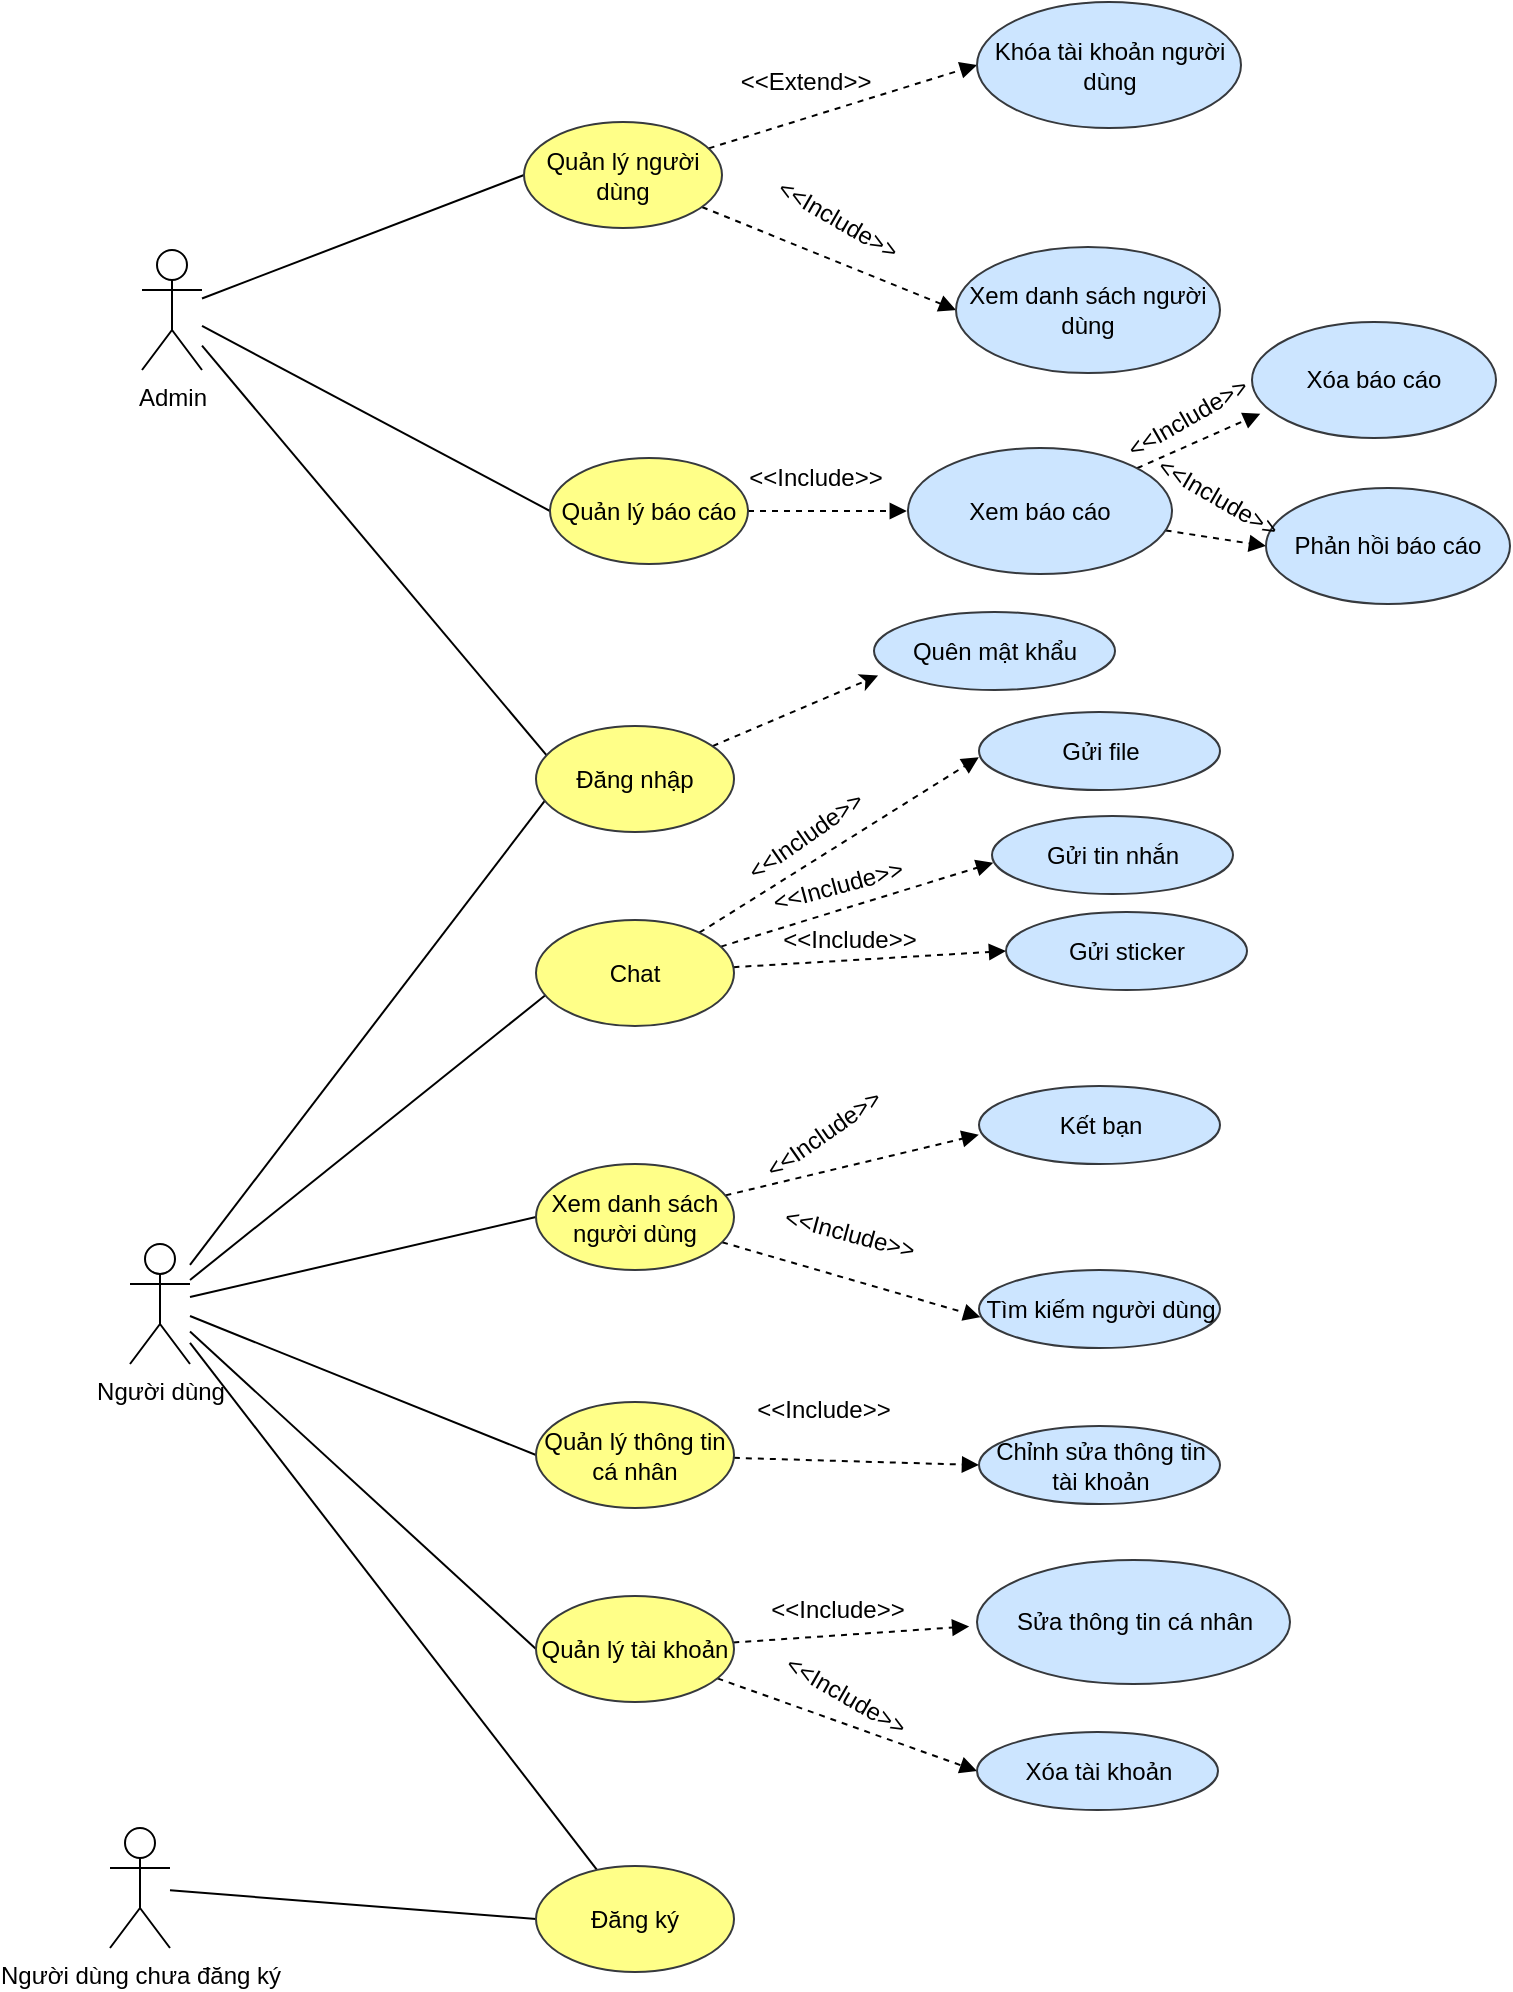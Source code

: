 <mxfile version="14.0.1" type="device"><diagram id="DNSbYBQ4-oFEAcSLgjdP" name="Page-1"><mxGraphModel dx="994" dy="573" grid="0" gridSize="10" guides="1" tooltips="1" connect="1" arrows="1" fold="1" page="1" pageScale="1" pageWidth="827" pageHeight="1169" math="0" shadow="0"><root><mxCell id="0"/><mxCell id="1" parent="0"/><mxCell id="rSDEaMfjauKcQwQZ0Z_e-24" style="edgeStyle=none;rounded=0;orthogonalLoop=1;jettySize=auto;html=1;entryX=0;entryY=0.5;entryDx=0;entryDy=0;endArrow=none;endFill=0;" parent="1" source="rSDEaMfjauKcQwQZ0Z_e-1" target="rSDEaMfjauKcQwQZ0Z_e-8" edge="1"><mxGeometry relative="1" as="geometry"/></mxCell><mxCell id="rSDEaMfjauKcQwQZ0Z_e-25" style="edgeStyle=none;rounded=0;orthogonalLoop=1;jettySize=auto;html=1;entryX=0;entryY=0.5;entryDx=0;entryDy=0;endArrow=none;endFill=0;" parent="1" source="rSDEaMfjauKcQwQZ0Z_e-1" target="rSDEaMfjauKcQwQZ0Z_e-10" edge="1"><mxGeometry relative="1" as="geometry"/></mxCell><mxCell id="rSDEaMfjauKcQwQZ0Z_e-26" style="edgeStyle=none;rounded=0;orthogonalLoop=1;jettySize=auto;html=1;entryX=0.055;entryY=0.279;entryDx=0;entryDy=0;entryPerimeter=0;endArrow=none;endFill=0;" parent="1" source="rSDEaMfjauKcQwQZ0Z_e-1" target="rSDEaMfjauKcQwQZ0Z_e-5" edge="1"><mxGeometry relative="1" as="geometry"/></mxCell><mxCell id="rSDEaMfjauKcQwQZ0Z_e-1" value="Admin" style="shape=umlActor;verticalLabelPosition=bottom;verticalAlign=top;html=1;outlineConnect=0;" parent="1" vertex="1"><mxGeometry x="82" y="160" width="30" height="60" as="geometry"/></mxCell><mxCell id="rSDEaMfjauKcQwQZ0Z_e-38" style="edgeStyle=none;rounded=0;orthogonalLoop=1;jettySize=auto;html=1;entryX=0.046;entryY=0.702;entryDx=0;entryDy=0;entryPerimeter=0;endArrow=none;endFill=0;" parent="1" source="rSDEaMfjauKcQwQZ0Z_e-2" target="rSDEaMfjauKcQwQZ0Z_e-5" edge="1"><mxGeometry relative="1" as="geometry"/></mxCell><mxCell id="rSDEaMfjauKcQwQZ0Z_e-39" style="edgeStyle=none;rounded=0;orthogonalLoop=1;jettySize=auto;html=1;entryX=0.055;entryY=0.698;entryDx=0;entryDy=0;entryPerimeter=0;endArrow=none;endFill=0;" parent="1" source="rSDEaMfjauKcQwQZ0Z_e-2" target="rSDEaMfjauKcQwQZ0Z_e-7" edge="1"><mxGeometry relative="1" as="geometry"/></mxCell><mxCell id="rSDEaMfjauKcQwQZ0Z_e-40" style="edgeStyle=none;rounded=0;orthogonalLoop=1;jettySize=auto;html=1;entryX=0;entryY=0.5;entryDx=0;entryDy=0;endArrow=none;endFill=0;" parent="1" source="rSDEaMfjauKcQwQZ0Z_e-2" target="rSDEaMfjauKcQwQZ0Z_e-31" edge="1"><mxGeometry relative="1" as="geometry"/></mxCell><mxCell id="rSDEaMfjauKcQwQZ0Z_e-41" style="edgeStyle=none;rounded=0;orthogonalLoop=1;jettySize=auto;html=1;entryX=0;entryY=0.5;entryDx=0;entryDy=0;endArrow=none;endFill=0;" parent="1" source="rSDEaMfjauKcQwQZ0Z_e-2" target="rSDEaMfjauKcQwQZ0Z_e-6" edge="1"><mxGeometry relative="1" as="geometry"/></mxCell><mxCell id="rSDEaMfjauKcQwQZ0Z_e-42" style="edgeStyle=none;rounded=0;orthogonalLoop=1;jettySize=auto;html=1;entryX=0;entryY=0.5;entryDx=0;entryDy=0;endArrow=none;endFill=0;" parent="1" source="rSDEaMfjauKcQwQZ0Z_e-2" target="rSDEaMfjauKcQwQZ0Z_e-9" edge="1"><mxGeometry relative="1" as="geometry"/></mxCell><mxCell id="rSDEaMfjauKcQwQZ0Z_e-43" style="edgeStyle=none;rounded=0;orthogonalLoop=1;jettySize=auto;html=1;endArrow=none;endFill=0;" parent="1" source="rSDEaMfjauKcQwQZ0Z_e-2" target="rSDEaMfjauKcQwQZ0Z_e-11" edge="1"><mxGeometry relative="1" as="geometry"/></mxCell><mxCell id="rSDEaMfjauKcQwQZ0Z_e-2" value="Người dùng" style="shape=umlActor;verticalLabelPosition=bottom;verticalAlign=top;html=1;outlineConnect=0;" parent="1" vertex="1"><mxGeometry x="76" y="657" width="30" height="60" as="geometry"/></mxCell><mxCell id="rSDEaMfjauKcQwQZ0Z_e-37" style="edgeStyle=none;rounded=0;orthogonalLoop=1;jettySize=auto;html=1;entryX=0;entryY=0.5;entryDx=0;entryDy=0;endArrow=none;endFill=0;" parent="1" source="rSDEaMfjauKcQwQZ0Z_e-3" target="rSDEaMfjauKcQwQZ0Z_e-11" edge="1"><mxGeometry relative="1" as="geometry"/></mxCell><mxCell id="rSDEaMfjauKcQwQZ0Z_e-3" value="Người dùng chưa đăng ký" style="shape=umlActor;verticalLabelPosition=bottom;verticalAlign=top;html=1;outlineConnect=0;" parent="1" vertex="1"><mxGeometry x="66" y="949" width="30" height="60" as="geometry"/></mxCell><mxCell id="HcrICOJ2vbrME-YuQdpw-4" style="rounded=0;orthogonalLoop=1;jettySize=auto;html=1;entryX=0.017;entryY=0.815;entryDx=0;entryDy=0;entryPerimeter=0;dashed=1;" edge="1" parent="1" source="rSDEaMfjauKcQwQZ0Z_e-5" target="HcrICOJ2vbrME-YuQdpw-1"><mxGeometry relative="1" as="geometry"/></mxCell><mxCell id="rSDEaMfjauKcQwQZ0Z_e-5" value="Đăng nhập" style="ellipse;whiteSpace=wrap;html=1;fillColor=#ffff88;strokeColor=#36393d;" parent="1" vertex="1"><mxGeometry x="279" y="398" width="99" height="53" as="geometry"/></mxCell><mxCell id="5jJWjrrpwszqvyeSLlf5-12" style="edgeStyle=none;rounded=0;orthogonalLoop=1;jettySize=auto;html=1;entryX=0;entryY=0.5;entryDx=0;entryDy=0;dashed=1;endArrow=block;endFill=1;" parent="1" source="rSDEaMfjauKcQwQZ0Z_e-6" target="rSDEaMfjauKcQwQZ0Z_e-34" edge="1"><mxGeometry relative="1" as="geometry"/></mxCell><mxCell id="rSDEaMfjauKcQwQZ0Z_e-6" value="Quản lý thông tin cá nhân" style="ellipse;whiteSpace=wrap;html=1;fillColor=#ffff88;strokeColor=#36393d;" parent="1" vertex="1"><mxGeometry x="279" y="736" width="99" height="53" as="geometry"/></mxCell><mxCell id="5jJWjrrpwszqvyeSLlf5-4" style="rounded=0;orthogonalLoop=1;jettySize=auto;html=1;endArrow=block;endFill=1;dashed=1;entryX=0;entryY=0.5;entryDx=0;entryDy=0;" parent="1" source="rSDEaMfjauKcQwQZ0Z_e-7" target="5jJWjrrpwszqvyeSLlf5-3" edge="1"><mxGeometry relative="1" as="geometry"><mxPoint x="497.2" y="513.6" as="targetPoint"/></mxGeometry></mxCell><mxCell id="5jJWjrrpwszqvyeSLlf5-5" style="edgeStyle=none;rounded=0;orthogonalLoop=1;jettySize=auto;html=1;entryX=0.005;entryY=0.6;entryDx=0;entryDy=0;entryPerimeter=0;dashed=1;endArrow=block;endFill=1;" parent="1" source="rSDEaMfjauKcQwQZ0Z_e-7" target="5jJWjrrpwszqvyeSLlf5-2" edge="1"><mxGeometry relative="1" as="geometry"/></mxCell><mxCell id="5jJWjrrpwszqvyeSLlf5-6" style="edgeStyle=none;rounded=0;orthogonalLoop=1;jettySize=auto;html=1;dashed=1;endArrow=block;endFill=1;" parent="1" source="rSDEaMfjauKcQwQZ0Z_e-7" edge="1"><mxGeometry relative="1" as="geometry"><mxPoint x="500.4" y="413.6" as="targetPoint"/></mxGeometry></mxCell><mxCell id="rSDEaMfjauKcQwQZ0Z_e-7" value="Chat" style="ellipse;whiteSpace=wrap;html=1;fillColor=#ffff88;strokeColor=#36393d;" parent="1" vertex="1"><mxGeometry x="279" y="495" width="99" height="53" as="geometry"/></mxCell><mxCell id="5jJWjrrpwszqvyeSLlf5-15" style="edgeStyle=none;rounded=0;orthogonalLoop=1;jettySize=auto;html=1;entryX=0;entryY=0.5;entryDx=0;entryDy=0;dashed=1;endArrow=block;endFill=1;" parent="1" source="rSDEaMfjauKcQwQZ0Z_e-8" target="rSDEaMfjauKcQwQZ0Z_e-13" edge="1"><mxGeometry relative="1" as="geometry"/></mxCell><mxCell id="5jJWjrrpwszqvyeSLlf5-16" style="edgeStyle=none;rounded=0;orthogonalLoop=1;jettySize=auto;html=1;entryX=0;entryY=0.5;entryDx=0;entryDy=0;dashed=1;endArrow=block;endFill=1;" parent="1" source="rSDEaMfjauKcQwQZ0Z_e-8" target="rSDEaMfjauKcQwQZ0Z_e-14" edge="1"><mxGeometry relative="1" as="geometry"/></mxCell><mxCell id="rSDEaMfjauKcQwQZ0Z_e-8" value="Quản lý người dùng" style="ellipse;whiteSpace=wrap;html=1;fillColor=#ffff88;strokeColor=#36393d;" parent="1" vertex="1"><mxGeometry x="273" y="96" width="99" height="53" as="geometry"/></mxCell><mxCell id="5jJWjrrpwszqvyeSLlf5-13" style="edgeStyle=none;rounded=0;orthogonalLoop=1;jettySize=auto;html=1;entryX=0;entryY=0.5;entryDx=0;entryDy=0;dashed=1;endArrow=block;endFill=1;" parent="1" source="rSDEaMfjauKcQwQZ0Z_e-9" target="rSDEaMfjauKcQwQZ0Z_e-36" edge="1"><mxGeometry relative="1" as="geometry"/></mxCell><mxCell id="5jJWjrrpwszqvyeSLlf5-24" style="edgeStyle=none;rounded=0;orthogonalLoop=1;jettySize=auto;html=1;dashed=1;endArrow=block;endFill=1;" parent="1" source="rSDEaMfjauKcQwQZ0Z_e-9" edge="1"><mxGeometry relative="1" as="geometry"><mxPoint x="495.6" y="848.2" as="targetPoint"/></mxGeometry></mxCell><mxCell id="rSDEaMfjauKcQwQZ0Z_e-9" value="Quản lý tài khoản" style="ellipse;whiteSpace=wrap;html=1;fillColor=#ffff88;strokeColor=#36393d;" parent="1" vertex="1"><mxGeometry x="279" y="833" width="99" height="53" as="geometry"/></mxCell><mxCell id="5jJWjrrpwszqvyeSLlf5-30" style="edgeStyle=none;rounded=0;orthogonalLoop=1;jettySize=auto;html=1;dashed=1;endArrow=block;endFill=1;" parent="1" source="rSDEaMfjauKcQwQZ0Z_e-10" edge="1"><mxGeometry relative="1" as="geometry"><mxPoint x="464.4" y="290.5" as="targetPoint"/></mxGeometry></mxCell><mxCell id="rSDEaMfjauKcQwQZ0Z_e-10" value="Quản lý báo cáo" style="ellipse;whiteSpace=wrap;html=1;fillColor=#ffff88;strokeColor=#36393d;" parent="1" vertex="1"><mxGeometry x="286" y="264" width="99" height="53" as="geometry"/></mxCell><mxCell id="rSDEaMfjauKcQwQZ0Z_e-11" value="Đăng ký" style="ellipse;whiteSpace=wrap;html=1;fillColor=#ffff88;strokeColor=#36393d;" parent="1" vertex="1"><mxGeometry x="279" y="968" width="99" height="53" as="geometry"/></mxCell><mxCell id="rSDEaMfjauKcQwQZ0Z_e-13" value="Khóa tài khoản người dùng" style="ellipse;whiteSpace=wrap;html=1;fillColor=#cce5ff;strokeColor=#36393d;" parent="1" vertex="1"><mxGeometry x="499.5" y="36" width="132" height="63" as="geometry"/></mxCell><mxCell id="rSDEaMfjauKcQwQZ0Z_e-14" value="Xem danh sách người dùng" style="ellipse;whiteSpace=wrap;html=1;fillColor=#cce5ff;strokeColor=#36393d;" parent="1" vertex="1"><mxGeometry x="489" y="158.5" width="132" height="63" as="geometry"/></mxCell><mxCell id="5jJWjrrpwszqvyeSLlf5-10" style="edgeStyle=none;rounded=0;orthogonalLoop=1;jettySize=auto;html=1;dashed=1;endArrow=block;endFill=1;" parent="1" source="rSDEaMfjauKcQwQZ0Z_e-31" edge="1"><mxGeometry relative="1" as="geometry"><mxPoint x="500.4" y="602.4" as="targetPoint"/></mxGeometry></mxCell><mxCell id="5jJWjrrpwszqvyeSLlf5-11" style="edgeStyle=none;rounded=0;orthogonalLoop=1;jettySize=auto;html=1;entryX=0.006;entryY=0.605;entryDx=0;entryDy=0;entryPerimeter=0;dashed=1;endArrow=block;endFill=1;" parent="1" source="rSDEaMfjauKcQwQZ0Z_e-31" target="rSDEaMfjauKcQwQZ0Z_e-33" edge="1"><mxGeometry relative="1" as="geometry"/></mxCell><mxCell id="rSDEaMfjauKcQwQZ0Z_e-31" value="Xem danh sách người dùng" style="ellipse;whiteSpace=wrap;html=1;fillColor=#ffff88;strokeColor=#36393d;" parent="1" vertex="1"><mxGeometry x="279" y="617" width="99" height="53" as="geometry"/></mxCell><mxCell id="rSDEaMfjauKcQwQZ0Z_e-32" value="Kết bạn" style="ellipse;whiteSpace=wrap;html=1;fillColor=#cce5ff;strokeColor=#36393d;" parent="1" vertex="1"><mxGeometry x="500.5" y="578" width="120.5" height="39" as="geometry"/></mxCell><mxCell id="rSDEaMfjauKcQwQZ0Z_e-33" value="Tìm kiếm người dùng" style="ellipse;whiteSpace=wrap;html=1;fillColor=#cce5ff;strokeColor=#36393d;" parent="1" vertex="1"><mxGeometry x="500.5" y="670" width="120.5" height="39" as="geometry"/></mxCell><mxCell id="rSDEaMfjauKcQwQZ0Z_e-34" value="Chỉnh sửa thông tin tài khoản" style="ellipse;whiteSpace=wrap;html=1;fillColor=#cce5ff;strokeColor=#36393d;" parent="1" vertex="1"><mxGeometry x="500.5" y="748" width="120.5" height="39" as="geometry"/></mxCell><mxCell id="rSDEaMfjauKcQwQZ0Z_e-35" value="Sửa thông tin cá nhân" style="ellipse;whiteSpace=wrap;html=1;fillColor=#cce5ff;strokeColor=#36393d;" parent="1" vertex="1"><mxGeometry x="499.5" y="815" width="156.5" height="62" as="geometry"/></mxCell><mxCell id="rSDEaMfjauKcQwQZ0Z_e-36" value="Xóa tài khoản" style="ellipse;whiteSpace=wrap;html=1;fillColor=#cce5ff;strokeColor=#36393d;" parent="1" vertex="1"><mxGeometry x="499.5" y="901" width="120.5" height="39" as="geometry"/></mxCell><mxCell id="5jJWjrrpwszqvyeSLlf5-1" value="&lt;font style=&quot;vertical-align: inherit&quot;&gt;&lt;font style=&quot;vertical-align: inherit&quot;&gt;Gửi file&lt;/font&gt;&lt;/font&gt;" style="ellipse;whiteSpace=wrap;html=1;fillColor=#cce5ff;strokeColor=#36393d;" parent="1" vertex="1"><mxGeometry x="500.5" y="391" width="120.5" height="39" as="geometry"/></mxCell><mxCell id="5jJWjrrpwszqvyeSLlf5-2" value="&lt;font style=&quot;vertical-align: inherit&quot;&gt;&lt;font style=&quot;vertical-align: inherit&quot;&gt;&lt;font style=&quot;vertical-align: inherit&quot;&gt;&lt;font style=&quot;vertical-align: inherit&quot;&gt;Gửi tin nhắn&lt;/font&gt;&lt;/font&gt;&lt;/font&gt;&lt;/font&gt;" style="ellipse;whiteSpace=wrap;html=1;fillColor=#cce5ff;strokeColor=#36393d;" parent="1" vertex="1"><mxGeometry x="507" y="443" width="120.5" height="39" as="geometry"/></mxCell><mxCell id="5jJWjrrpwszqvyeSLlf5-3" value="&lt;font style=&quot;vertical-align: inherit&quot;&gt;&lt;font style=&quot;vertical-align: inherit&quot;&gt;&lt;font style=&quot;vertical-align: inherit&quot;&gt;&lt;font style=&quot;vertical-align: inherit&quot;&gt;&lt;font style=&quot;vertical-align: inherit&quot;&gt;&lt;font style=&quot;vertical-align: inherit&quot;&gt;Gửi sticker&lt;/font&gt;&lt;/font&gt;&lt;/font&gt;&lt;/font&gt;&lt;/font&gt;&lt;/font&gt;" style="ellipse;whiteSpace=wrap;html=1;fillColor=#cce5ff;strokeColor=#36393d;" parent="1" vertex="1"><mxGeometry x="514" y="491" width="120.5" height="39" as="geometry"/></mxCell><mxCell id="5jJWjrrpwszqvyeSLlf5-7" value="&amp;lt;&amp;lt;Include&amp;gt;&amp;gt;" style="text;html=1;strokeColor=none;fillColor=none;align=center;verticalAlign=middle;whiteSpace=wrap;rounded=0;rotation=-35;" parent="1" vertex="1"><mxGeometry x="394" y="443" width="40" height="20" as="geometry"/></mxCell><mxCell id="5jJWjrrpwszqvyeSLlf5-8" value="&amp;lt;&amp;lt;Include&amp;gt;&amp;gt;" style="text;html=1;strokeColor=none;fillColor=none;align=center;verticalAlign=middle;whiteSpace=wrap;rounded=0;rotation=-15;" parent="1" vertex="1"><mxGeometry x="410" y="460" width="40" height="35" as="geometry"/></mxCell><mxCell id="5jJWjrrpwszqvyeSLlf5-9" value="&amp;lt;&amp;lt;Include&amp;gt;&amp;gt;" style="text;html=1;strokeColor=none;fillColor=none;align=center;verticalAlign=middle;whiteSpace=wrap;rounded=0;rotation=0;" parent="1" vertex="1"><mxGeometry x="416" y="495" width="40" height="20" as="geometry"/></mxCell><mxCell id="5jJWjrrpwszqvyeSLlf5-17" value="&amp;lt;&amp;lt;Include&amp;gt;&amp;gt;" style="text;html=1;strokeColor=none;fillColor=none;align=center;verticalAlign=middle;whiteSpace=wrap;rounded=0;rotation=30;" parent="1" vertex="1"><mxGeometry x="414" y="873" width="40" height="20" as="geometry"/></mxCell><mxCell id="5jJWjrrpwszqvyeSLlf5-19" value="&amp;lt;&amp;lt;Extend&amp;gt;&amp;gt;" style="text;html=1;strokeColor=none;fillColor=none;align=center;verticalAlign=middle;whiteSpace=wrap;rounded=0;rotation=0;" parent="1" vertex="1"><mxGeometry x="394" y="66" width="40" height="20" as="geometry"/></mxCell><mxCell id="5jJWjrrpwszqvyeSLlf5-20" value="&amp;lt;&amp;lt;Include&amp;gt;&amp;gt;" style="text;html=1;strokeColor=none;fillColor=none;align=center;verticalAlign=middle;whiteSpace=wrap;rounded=0;rotation=30;" parent="1" vertex="1"><mxGeometry x="410" y="135" width="40" height="20" as="geometry"/></mxCell><mxCell id="5jJWjrrpwszqvyeSLlf5-21" value="&amp;lt;&amp;lt;Include&amp;gt;&amp;gt;" style="text;html=1;strokeColor=none;fillColor=none;align=center;verticalAlign=middle;whiteSpace=wrap;rounded=0;rotation=-35;" parent="1" vertex="1"><mxGeometry x="403" y="592" width="40" height="20" as="geometry"/></mxCell><mxCell id="5jJWjrrpwszqvyeSLlf5-22" value="&amp;lt;&amp;lt;Include&amp;gt;&amp;gt;" style="text;html=1;strokeColor=none;fillColor=none;align=center;verticalAlign=middle;whiteSpace=wrap;rounded=0;rotation=15;" parent="1" vertex="1"><mxGeometry x="416" y="642" width="40" height="20" as="geometry"/></mxCell><mxCell id="5jJWjrrpwszqvyeSLlf5-23" value="&amp;lt;&amp;lt;Include&amp;gt;&amp;gt;" style="text;html=1;strokeColor=none;fillColor=none;align=center;verticalAlign=middle;whiteSpace=wrap;rounded=0;rotation=0;" parent="1" vertex="1"><mxGeometry x="403" y="730" width="40" height="20" as="geometry"/></mxCell><mxCell id="5jJWjrrpwszqvyeSLlf5-25" value="&amp;lt;&amp;lt;Include&amp;gt;&amp;gt;" style="text;html=1;strokeColor=none;fillColor=none;align=center;verticalAlign=middle;whiteSpace=wrap;rounded=0;rotation=0;" parent="1" vertex="1"><mxGeometry x="410" y="830" width="40" height="20" as="geometry"/></mxCell><mxCell id="5jJWjrrpwszqvyeSLlf5-32" style="edgeStyle=none;rounded=0;orthogonalLoop=1;jettySize=auto;html=1;entryX=0.034;entryY=0.79;entryDx=0;entryDy=0;entryPerimeter=0;dashed=1;endArrow=block;endFill=1;" parent="1" source="5jJWjrrpwszqvyeSLlf5-27" target="5jJWjrrpwszqvyeSLlf5-28" edge="1"><mxGeometry relative="1" as="geometry"/></mxCell><mxCell id="5jJWjrrpwszqvyeSLlf5-33" style="edgeStyle=none;rounded=0;orthogonalLoop=1;jettySize=auto;html=1;entryX=0;entryY=0.5;entryDx=0;entryDy=0;dashed=1;endArrow=block;endFill=1;" parent="1" source="5jJWjrrpwszqvyeSLlf5-27" target="5jJWjrrpwszqvyeSLlf5-29" edge="1"><mxGeometry relative="1" as="geometry"/></mxCell><mxCell id="5jJWjrrpwszqvyeSLlf5-27" value="Xem báo cáo" style="ellipse;whiteSpace=wrap;html=1;fillColor=#cce5ff;strokeColor=#36393d;" parent="1" vertex="1"><mxGeometry x="465" y="259" width="132" height="63" as="geometry"/></mxCell><mxCell id="5jJWjrrpwszqvyeSLlf5-28" value="Xóa báo cáo" style="ellipse;whiteSpace=wrap;html=1;fillColor=#cce5ff;strokeColor=#36393d;" parent="1" vertex="1"><mxGeometry x="637" y="196" width="122" height="58" as="geometry"/></mxCell><mxCell id="5jJWjrrpwszqvyeSLlf5-29" value="Phản hồi báo cáo" style="ellipse;whiteSpace=wrap;html=1;fillColor=#cce5ff;strokeColor=#36393d;" parent="1" vertex="1"><mxGeometry x="644" y="279" width="122" height="58" as="geometry"/></mxCell><mxCell id="5jJWjrrpwszqvyeSLlf5-34" value="&amp;lt;&amp;lt;Include&amp;gt;&amp;gt;" style="text;html=1;strokeColor=none;fillColor=none;align=center;verticalAlign=middle;whiteSpace=wrap;rounded=0;rotation=0;" parent="1" vertex="1"><mxGeometry x="399" y="264" width="40" height="20" as="geometry"/></mxCell><mxCell id="5jJWjrrpwszqvyeSLlf5-35" value="&amp;lt;&amp;lt;Include&amp;gt;&amp;gt;" style="text;html=1;strokeColor=none;fillColor=none;align=center;verticalAlign=middle;whiteSpace=wrap;rounded=0;rotation=30;" parent="1" vertex="1"><mxGeometry x="600" y="274" width="40" height="20" as="geometry"/></mxCell><mxCell id="5jJWjrrpwszqvyeSLlf5-36" value="&amp;lt;&amp;lt;Include&amp;gt;&amp;gt;" style="text;html=1;strokeColor=none;fillColor=none;align=center;verticalAlign=middle;whiteSpace=wrap;rounded=0;rotation=-30;" parent="1" vertex="1"><mxGeometry x="585" y="234" width="40" height="20" as="geometry"/></mxCell><mxCell id="HcrICOJ2vbrME-YuQdpw-1" value="&lt;font style=&quot;vertical-align: inherit&quot;&gt;&lt;font style=&quot;vertical-align: inherit&quot;&gt;Quên mật khẩu&lt;/font&gt;&lt;/font&gt;" style="ellipse;whiteSpace=wrap;html=1;fillColor=#cce5ff;strokeColor=#36393d;" vertex="1" parent="1"><mxGeometry x="448" y="341" width="120.5" height="39" as="geometry"/></mxCell></root></mxGraphModel></diagram></mxfile>